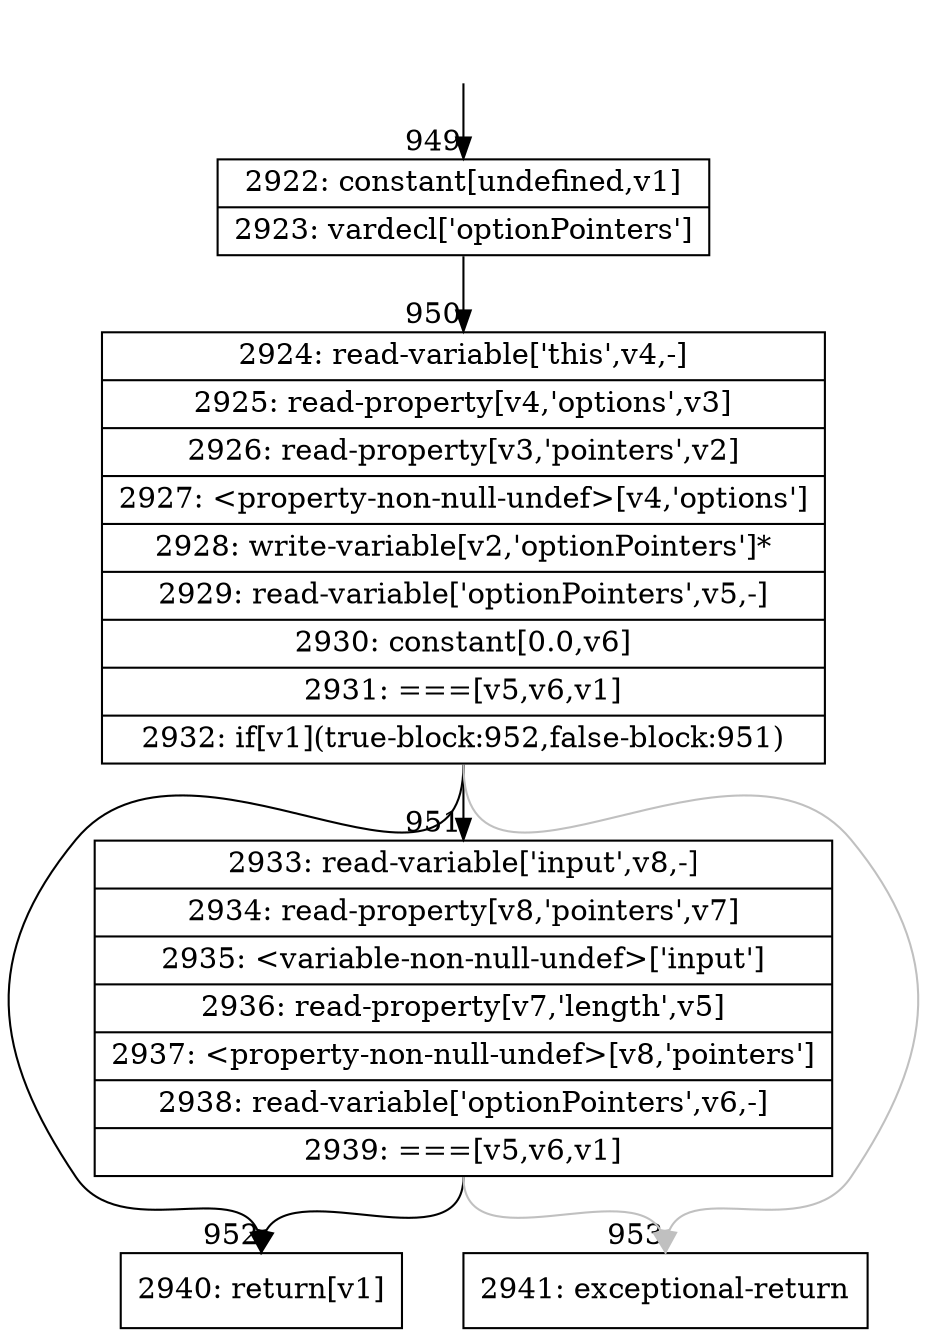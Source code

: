 digraph {
rankdir="TD"
BB_entry86[shape=none,label=""];
BB_entry86 -> BB949 [tailport=s, headport=n, headlabel="    949"]
BB949 [shape=record label="{2922: constant[undefined,v1]|2923: vardecl['optionPointers']}" ] 
BB949 -> BB950 [tailport=s, headport=n, headlabel="      950"]
BB950 [shape=record label="{2924: read-variable['this',v4,-]|2925: read-property[v4,'options',v3]|2926: read-property[v3,'pointers',v2]|2927: \<property-non-null-undef\>[v4,'options']|2928: write-variable[v2,'optionPointers']*|2929: read-variable['optionPointers',v5,-]|2930: constant[0.0,v6]|2931: ===[v5,v6,v1]|2932: if[v1](true-block:952,false-block:951)}" ] 
BB950 -> BB952 [tailport=s, headport=n, headlabel="      952"]
BB950 -> BB951 [tailport=s, headport=n, headlabel="      951"]
BB950 -> BB953 [tailport=s, headport=n, color=gray, headlabel="      953"]
BB951 [shape=record label="{2933: read-variable['input',v8,-]|2934: read-property[v8,'pointers',v7]|2935: \<variable-non-null-undef\>['input']|2936: read-property[v7,'length',v5]|2937: \<property-non-null-undef\>[v8,'pointers']|2938: read-variable['optionPointers',v6,-]|2939: ===[v5,v6,v1]}" ] 
BB951 -> BB952 [tailport=s, headport=n]
BB951 -> BB953 [tailport=s, headport=n, color=gray]
BB952 [shape=record label="{2940: return[v1]}" ] 
BB953 [shape=record label="{2941: exceptional-return}" ] 
//#$~ 1570
}
